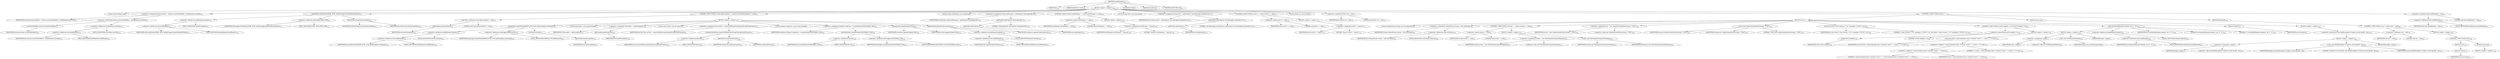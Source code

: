 digraph "buildFinished" {  
"257" [label = <(METHOD,buildFinished)<SUB>150</SUB>> ]
"258" [label = <(PARAM,this)<SUB>150</SUB>> ]
"259" [label = <(PARAM,BuildEvent event)<SUB>150</SUB>> ]
"260" [label = <(BLOCK,&lt;empty&gt;,&lt;empty&gt;)<SUB>150</SUB>> ]
"261" [label = <(LOCAL,long totalTime: long)> ]
"262" [label = <(&lt;operator&gt;.assignment,long totalTime = System.currentTimeMillis() - buildElement.startTime)<SUB>151</SUB>> ]
"263" [label = <(IDENTIFIER,totalTime,long totalTime = System.currentTimeMillis() - buildElement.startTime)<SUB>151</SUB>> ]
"264" [label = <(&lt;operator&gt;.subtraction,System.currentTimeMillis() - buildElement.startTime)<SUB>151</SUB>> ]
"265" [label = <(currentTimeMillis,System.currentTimeMillis())<SUB>151</SUB>> ]
"266" [label = <(IDENTIFIER,System,System.currentTimeMillis())<SUB>151</SUB>> ]
"267" [label = <(&lt;operator&gt;.fieldAccess,buildElement.startTime)<SUB>151</SUB>> ]
"268" [label = <(&lt;operator&gt;.fieldAccess,this.buildElement)<SUB>151</SUB>> ]
"269" [label = <(IDENTIFIER,this,System.currentTimeMillis() - buildElement.startTime)<SUB>151</SUB>> ]
"270" [label = <(FIELD_IDENTIFIER,buildElement,buildElement)<SUB>151</SUB>> ]
"271" [label = <(FIELD_IDENTIFIER,startTime,startTime)<SUB>151</SUB>> ]
"272" [label = <(setAttribute,setAttribute(TIME_ATTR, DefaultLogger.formatTime(totalTime)))<SUB>152</SUB>> ]
"273" [label = <(&lt;operator&gt;.fieldAccess,buildElement.element)<SUB>152</SUB>> ]
"274" [label = <(&lt;operator&gt;.fieldAccess,this.buildElement)<SUB>152</SUB>> ]
"275" [label = <(IDENTIFIER,this,setAttribute(TIME_ATTR, DefaultLogger.formatTime(totalTime)))<SUB>152</SUB>> ]
"276" [label = <(FIELD_IDENTIFIER,buildElement,buildElement)<SUB>152</SUB>> ]
"277" [label = <(FIELD_IDENTIFIER,element,element)<SUB>152</SUB>> ]
"278" [label = <(&lt;operator&gt;.fieldAccess,XmlLogger.TIME_ATTR)<SUB>152</SUB>> ]
"279" [label = <(IDENTIFIER,XmlLogger,setAttribute(TIME_ATTR, DefaultLogger.formatTime(totalTime)))<SUB>152</SUB>> ]
"280" [label = <(FIELD_IDENTIFIER,TIME_ATTR,TIME_ATTR)<SUB>152</SUB>> ]
"281" [label = <(formatTime,formatTime(totalTime))<SUB>153</SUB>> ]
"282" [label = <(IDENTIFIER,DefaultLogger,formatTime(totalTime))<SUB>153</SUB>> ]
"283" [label = <(IDENTIFIER,totalTime,formatTime(totalTime))<SUB>153</SUB>> ]
"284" [label = <(CONTROL_STRUCTURE,if (event.getException() != null),if (event.getException() != null))<SUB>155</SUB>> ]
"285" [label = <(&lt;operator&gt;.notEquals,event.getException() != null)<SUB>155</SUB>> ]
"286" [label = <(getException,getException())<SUB>155</SUB>> ]
"287" [label = <(IDENTIFIER,event,getException())<SUB>155</SUB>> ]
"288" [label = <(LITERAL,null,event.getException() != null)<SUB>155</SUB>> ]
"289" [label = <(BLOCK,&lt;empty&gt;,&lt;empty&gt;)<SUB>155</SUB>> ]
"290" [label = <(setAttribute,setAttribute(ERROR_ATTR, event.getException().toString()))<SUB>156</SUB>> ]
"291" [label = <(&lt;operator&gt;.fieldAccess,buildElement.element)<SUB>156</SUB>> ]
"292" [label = <(&lt;operator&gt;.fieldAccess,this.buildElement)<SUB>156</SUB>> ]
"293" [label = <(IDENTIFIER,this,setAttribute(ERROR_ATTR, event.getException().toString()))<SUB>156</SUB>> ]
"294" [label = <(FIELD_IDENTIFIER,buildElement,buildElement)<SUB>156</SUB>> ]
"295" [label = <(FIELD_IDENTIFIER,element,element)<SUB>156</SUB>> ]
"296" [label = <(&lt;operator&gt;.fieldAccess,XmlLogger.ERROR_ATTR)<SUB>156</SUB>> ]
"297" [label = <(IDENTIFIER,XmlLogger,setAttribute(ERROR_ATTR, event.getException().toString()))<SUB>156</SUB>> ]
"298" [label = <(FIELD_IDENTIFIER,ERROR_ATTR,ERROR_ATTR)<SUB>156</SUB>> ]
"299" [label = <(toString,toString())<SUB>157</SUB>> ]
"300" [label = <(getException,getException())<SUB>157</SUB>> ]
"301" [label = <(IDENTIFIER,event,getException())<SUB>157</SUB>> ]
"302" [label = <(LOCAL,Throwable t: java.lang.Throwable)> ]
"303" [label = <(&lt;operator&gt;.assignment,Throwable t = getException())<SUB>160</SUB>> ]
"304" [label = <(IDENTIFIER,t,Throwable t = getException())<SUB>160</SUB>> ]
"305" [label = <(getException,getException())<SUB>160</SUB>> ]
"306" [label = <(IDENTIFIER,event,getException())<SUB>160</SUB>> ]
"307" [label = <(LOCAL,Text errText: org.w3c.dom.Text)> ]
"308" [label = <(&lt;operator&gt;.assignment,Text errText = createCDATASection(StringUtils.getStackTrace(t)))<SUB>161</SUB>> ]
"309" [label = <(IDENTIFIER,errText,Text errText = createCDATASection(StringUtils.getStackTrace(t)))<SUB>161</SUB>> ]
"310" [label = <(createCDATASection,createCDATASection(StringUtils.getStackTrace(t)))<SUB>161</SUB>> ]
"311" [label = <(&lt;operator&gt;.fieldAccess,this.doc)<SUB>161</SUB>> ]
"312" [label = <(IDENTIFIER,this,createCDATASection(StringUtils.getStackTrace(t)))<SUB>161</SUB>> ]
"313" [label = <(FIELD_IDENTIFIER,doc,doc)<SUB>161</SUB>> ]
"314" [label = <(getStackTrace,getStackTrace(t))<SUB>161</SUB>> ]
"315" [label = <(IDENTIFIER,StringUtils,getStackTrace(t))<SUB>161</SUB>> ]
"316" [label = <(IDENTIFIER,t,getStackTrace(t))<SUB>161</SUB>> ]
"317" [label = <(LOCAL,Element stacktrace: org.w3c.dom.Element)> ]
"318" [label = <(&lt;operator&gt;.assignment,Element stacktrace = createElement(STACKTRACE_TAG))<SUB>162</SUB>> ]
"319" [label = <(IDENTIFIER,stacktrace,Element stacktrace = createElement(STACKTRACE_TAG))<SUB>162</SUB>> ]
"320" [label = <(createElement,createElement(STACKTRACE_TAG))<SUB>162</SUB>> ]
"321" [label = <(&lt;operator&gt;.fieldAccess,this.doc)<SUB>162</SUB>> ]
"322" [label = <(IDENTIFIER,this,createElement(STACKTRACE_TAG))<SUB>162</SUB>> ]
"323" [label = <(FIELD_IDENTIFIER,doc,doc)<SUB>162</SUB>> ]
"324" [label = <(&lt;operator&gt;.fieldAccess,XmlLogger.STACKTRACE_TAG)<SUB>162</SUB>> ]
"325" [label = <(IDENTIFIER,XmlLogger,createElement(STACKTRACE_TAG))<SUB>162</SUB>> ]
"326" [label = <(FIELD_IDENTIFIER,STACKTRACE_TAG,STACKTRACE_TAG)<SUB>162</SUB>> ]
"327" [label = <(appendChild,appendChild(errText))<SUB>163</SUB>> ]
"328" [label = <(IDENTIFIER,stacktrace,appendChild(errText))<SUB>163</SUB>> ]
"329" [label = <(IDENTIFIER,errText,appendChild(errText))<SUB>163</SUB>> ]
"330" [label = <(appendChild,appendChild(stacktrace))<SUB>164</SUB>> ]
"331" [label = <(&lt;operator&gt;.fieldAccess,buildElement.element)<SUB>164</SUB>> ]
"332" [label = <(&lt;operator&gt;.fieldAccess,this.buildElement)<SUB>164</SUB>> ]
"333" [label = <(IDENTIFIER,this,appendChild(stacktrace))<SUB>164</SUB>> ]
"334" [label = <(FIELD_IDENTIFIER,buildElement,buildElement)<SUB>164</SUB>> ]
"335" [label = <(FIELD_IDENTIFIER,element,element)<SUB>164</SUB>> ]
"336" [label = <(IDENTIFIER,stacktrace,appendChild(stacktrace))<SUB>164</SUB>> ]
"337" [label = <(LOCAL,String outFilename: java.lang.String)> ]
"338" [label = <(&lt;operator&gt;.assignment,String outFilename = getProperty(&quot;XmlLogger.file&quot;))<SUB>167</SUB>> ]
"339" [label = <(IDENTIFIER,outFilename,String outFilename = getProperty(&quot;XmlLogger.file&quot;))<SUB>167</SUB>> ]
"340" [label = <(getProperty,getProperty(&quot;XmlLogger.file&quot;))<SUB>167</SUB>> ]
"341" [label = <(getProject,getProject())<SUB>167</SUB>> ]
"342" [label = <(IDENTIFIER,event,getProject())<SUB>167</SUB>> ]
"343" [label = <(LITERAL,&quot;XmlLogger.file&quot;,getProperty(&quot;XmlLogger.file&quot;))<SUB>167</SUB>> ]
"344" [label = <(CONTROL_STRUCTURE,if (outFilename == null),if (outFilename == null))<SUB>168</SUB>> ]
"345" [label = <(&lt;operator&gt;.equals,outFilename == null)<SUB>168</SUB>> ]
"346" [label = <(IDENTIFIER,outFilename,outFilename == null)<SUB>168</SUB>> ]
"347" [label = <(LITERAL,null,outFilename == null)<SUB>168</SUB>> ]
"348" [label = <(BLOCK,&lt;empty&gt;,&lt;empty&gt;)<SUB>168</SUB>> ]
"349" [label = <(&lt;operator&gt;.assignment,outFilename = &quot;log.xml&quot;)<SUB>169</SUB>> ]
"350" [label = <(IDENTIFIER,outFilename,outFilename = &quot;log.xml&quot;)<SUB>169</SUB>> ]
"351" [label = <(LITERAL,&quot;log.xml&quot;,outFilename = &quot;log.xml&quot;)<SUB>169</SUB>> ]
"352" [label = <(LOCAL,String xslUri: java.lang.String)> ]
"353" [label = <(&lt;operator&gt;.assignment,String xslUri = getProperty(&quot;ant.XmlLogger.stylesheet.uri&quot;))<SUB>171</SUB>> ]
"354" [label = <(IDENTIFIER,xslUri,String xslUri = getProperty(&quot;ant.XmlLogger.stylesheet.uri&quot;))<SUB>171</SUB>> ]
"355" [label = <(getProperty,getProperty(&quot;ant.XmlLogger.stylesheet.uri&quot;))<SUB>172</SUB>> ]
"356" [label = <(getProject,getProject())<SUB>172</SUB>> ]
"357" [label = <(IDENTIFIER,event,getProject())<SUB>172</SUB>> ]
"358" [label = <(LITERAL,&quot;ant.XmlLogger.stylesheet.uri&quot;,getProperty(&quot;ant.XmlLogger.stylesheet.uri&quot;))<SUB>172</SUB>> ]
"359" [label = <(CONTROL_STRUCTURE,if (xslUri == null),if (xslUri == null))<SUB>173</SUB>> ]
"360" [label = <(&lt;operator&gt;.equals,xslUri == null)<SUB>173</SUB>> ]
"361" [label = <(IDENTIFIER,xslUri,xslUri == null)<SUB>173</SUB>> ]
"362" [label = <(LITERAL,null,xslUri == null)<SUB>173</SUB>> ]
"363" [label = <(BLOCK,&lt;empty&gt;,&lt;empty&gt;)<SUB>173</SUB>> ]
"364" [label = <(&lt;operator&gt;.assignment,xslUri = &quot;log.xsl&quot;)<SUB>174</SUB>> ]
"365" [label = <(IDENTIFIER,xslUri,xslUri = &quot;log.xsl&quot;)<SUB>174</SUB>> ]
"366" [label = <(LITERAL,&quot;log.xsl&quot;,xslUri = &quot;log.xsl&quot;)<SUB>174</SUB>> ]
"20" [label = <(LOCAL,Writer out: java.io.Writer)> ]
"367" [label = <(&lt;operator&gt;.assignment,Writer out = null)<SUB>176</SUB>> ]
"368" [label = <(IDENTIFIER,out,Writer out = null)<SUB>176</SUB>> ]
"369" [label = <(LITERAL,null,Writer out = null)<SUB>176</SUB>> ]
"370" [label = <(CONTROL_STRUCTURE,try,try)<SUB>177</SUB>> ]
"371" [label = <(BLOCK,try,try)<SUB>177</SUB>> ]
"18" [label = <(LOCAL,OutputStream stream: java.io.OutputStream)> ]
"372" [label = <(&lt;operator&gt;.assignment,OutputStream stream = this.outStream)<SUB>180</SUB>> ]
"373" [label = <(IDENTIFIER,stream,OutputStream stream = this.outStream)<SUB>180</SUB>> ]
"374" [label = <(&lt;operator&gt;.fieldAccess,this.outStream)<SUB>180</SUB>> ]
"375" [label = <(IDENTIFIER,this,OutputStream stream = this.outStream)<SUB>180</SUB>> ]
"376" [label = <(FIELD_IDENTIFIER,outStream,outStream)<SUB>180</SUB>> ]
"377" [label = <(CONTROL_STRUCTURE,if (stream == null),if (stream == null))<SUB>181</SUB>> ]
"378" [label = <(&lt;operator&gt;.equals,stream == null)<SUB>181</SUB>> ]
"379" [label = <(IDENTIFIER,stream,stream == null)<SUB>181</SUB>> ]
"380" [label = <(LITERAL,null,stream == null)<SUB>181</SUB>> ]
"381" [label = <(BLOCK,&lt;empty&gt;,&lt;empty&gt;)<SUB>181</SUB>> ]
"382" [label = <(&lt;operator&gt;.assignment,stream = new FileOutputStream(outFilename))<SUB>182</SUB>> ]
"383" [label = <(IDENTIFIER,stream,stream = new FileOutputStream(outFilename))<SUB>182</SUB>> ]
"384" [label = <(&lt;operator&gt;.alloc,new FileOutputStream(outFilename))<SUB>182</SUB>> ]
"385" [label = <(&lt;init&gt;,new FileOutputStream(outFilename))<SUB>182</SUB>> ]
"17" [label = <(IDENTIFIER,stream,new FileOutputStream(outFilename))<SUB>182</SUB>> ]
"386" [label = <(IDENTIFIER,outFilename,new FileOutputStream(outFilename))<SUB>182</SUB>> ]
"387" [label = <(&lt;operator&gt;.assignment,out = new OutputStreamWriter(stream, &quot;UTF8&quot;))<SUB>184</SUB>> ]
"388" [label = <(IDENTIFIER,out,out = new OutputStreamWriter(stream, &quot;UTF8&quot;))<SUB>184</SUB>> ]
"389" [label = <(&lt;operator&gt;.alloc,new OutputStreamWriter(stream, &quot;UTF8&quot;))<SUB>184</SUB>> ]
"390" [label = <(&lt;init&gt;,new OutputStreamWriter(stream, &quot;UTF8&quot;))<SUB>184</SUB>> ]
"19" [label = <(IDENTIFIER,out,new OutputStreamWriter(stream, &quot;UTF8&quot;))<SUB>184</SUB>> ]
"391" [label = <(IDENTIFIER,stream,new OutputStreamWriter(stream, &quot;UTF8&quot;))<SUB>184</SUB>> ]
"392" [label = <(LITERAL,&quot;UTF8&quot;,new OutputStreamWriter(stream, &quot;UTF8&quot;))<SUB>184</SUB>> ]
"393" [label = <(write,out.write(&quot;&lt;?xml version=\&quot;1.0\&quot; encoding=\&quot;UTF-8\&quot;?&gt;\n&quot;))<SUB>185</SUB>> ]
"394" [label = <(IDENTIFIER,out,out.write(&quot;&lt;?xml version=\&quot;1.0\&quot; encoding=\&quot;UTF-8\&quot;?&gt;\n&quot;))<SUB>185</SUB>> ]
"395" [label = <(LITERAL,&quot;&lt;?xml version=\&quot;1.0\&quot; encoding=\&quot;UTF-8\&quot;?&gt;\n&quot;,out.write(&quot;&lt;?xml version=\&quot;1.0\&quot; encoding=\&quot;UTF-8\&quot;?&gt;\n&quot;))<SUB>185</SUB>> ]
"396" [label = <(CONTROL_STRUCTURE,if (xslUri.length() &gt; 0),if (xslUri.length() &gt; 0))<SUB>186</SUB>> ]
"397" [label = <(&lt;operator&gt;.greaterThan,xslUri.length() &gt; 0)<SUB>186</SUB>> ]
"398" [label = <(length,xslUri.length())<SUB>186</SUB>> ]
"399" [label = <(IDENTIFIER,xslUri,xslUri.length())<SUB>186</SUB>> ]
"400" [label = <(LITERAL,0,xslUri.length() &gt; 0)<SUB>186</SUB>> ]
"401" [label = <(BLOCK,&lt;empty&gt;,&lt;empty&gt;)<SUB>186</SUB>> ]
"402" [label = <(write,out.write(&quot;&lt;?xml-stylesheet type=\&quot;text/xsl\&quot; href=\&quot;&quot; + xslUri + &quot;\&quot;?&gt;\n\n&quot;))<SUB>187</SUB>> ]
"403" [label = <(IDENTIFIER,out,out.write(&quot;&lt;?xml-stylesheet type=\&quot;text/xsl\&quot; href=\&quot;&quot; + xslUri + &quot;\&quot;?&gt;\n\n&quot;))<SUB>187</SUB>> ]
"404" [label = <(&lt;operator&gt;.addition,&quot;&lt;?xml-stylesheet type=\&quot;text/xsl\&quot; href=\&quot;&quot; + xslUri + &quot;\&quot;?&gt;\n\n&quot;)<SUB>187</SUB>> ]
"405" [label = <(&lt;operator&gt;.addition,&quot;&lt;?xml-stylesheet type=\&quot;text/xsl\&quot; href=\&quot;&quot; + xslUri)<SUB>187</SUB>> ]
"406" [label = <(LITERAL,&quot;&lt;?xml-stylesheet type=\&quot;text/xsl\&quot; href=\&quot;&quot;,&quot;&lt;?xml-stylesheet type=\&quot;text/xsl\&quot; href=\&quot;&quot; + xslUri)<SUB>187</SUB>> ]
"407" [label = <(IDENTIFIER,xslUri,&quot;&lt;?xml-stylesheet type=\&quot;text/xsl\&quot; href=\&quot;&quot; + xslUri)<SUB>188</SUB>> ]
"408" [label = <(LITERAL,&quot;\&quot;?&gt;\n\n&quot;,&quot;&lt;?xml-stylesheet type=\&quot;text/xsl\&quot; href=\&quot;&quot; + xslUri + &quot;\&quot;?&gt;\n\n&quot;)<SUB>188</SUB>> ]
"409" [label = <(write,write(buildElement.element, out, 0, &quot;\t&quot;))<SUB>190</SUB>> ]
"410" [label = <(BLOCK,&lt;empty&gt;,&lt;empty&gt;)<SUB>190</SUB>> ]
"411" [label = <(&lt;operator&gt;.assignment,&lt;empty&gt;)> ]
"412" [label = <(IDENTIFIER,$obj7,&lt;empty&gt;)> ]
"413" [label = <(&lt;operator&gt;.alloc,new DOMElementWriter())<SUB>190</SUB>> ]
"414" [label = <(&lt;init&gt;,new DOMElementWriter())<SUB>190</SUB>> ]
"415" [label = <(IDENTIFIER,$obj7,new DOMElementWriter())> ]
"416" [label = <(IDENTIFIER,$obj7,&lt;empty&gt;)> ]
"417" [label = <(&lt;operator&gt;.fieldAccess,buildElement.element)<SUB>190</SUB>> ]
"418" [label = <(&lt;operator&gt;.fieldAccess,this.buildElement)<SUB>190</SUB>> ]
"419" [label = <(IDENTIFIER,this,write(buildElement.element, out, 0, &quot;\t&quot;))<SUB>190</SUB>> ]
"420" [label = <(FIELD_IDENTIFIER,buildElement,buildElement)<SUB>190</SUB>> ]
"421" [label = <(FIELD_IDENTIFIER,element,element)<SUB>190</SUB>> ]
"422" [label = <(IDENTIFIER,out,write(buildElement.element, out, 0, &quot;\t&quot;))<SUB>190</SUB>> ]
"423" [label = <(LITERAL,0,write(buildElement.element, out, 0, &quot;\t&quot;))<SUB>190</SUB>> ]
"424" [label = <(LITERAL,&quot;\t&quot;,write(buildElement.element, out, 0, &quot;\t&quot;))<SUB>190</SUB>> ]
"425" [label = <(flush,out.flush())<SUB>191</SUB>> ]
"426" [label = <(IDENTIFIER,out,out.flush())<SUB>191</SUB>> ]
"427" [label = <(BLOCK,catch,catch)> ]
"428" [label = <(BLOCK,&lt;empty&gt;,&lt;empty&gt;)<SUB>192</SUB>> ]
"429" [label = <(&lt;operator&gt;.throw,throw new BuildException(&quot;Unable to write log file&quot;, exc);)<SUB>193</SUB>> ]
"430" [label = <(BLOCK,&lt;empty&gt;,&lt;empty&gt;)<SUB>193</SUB>> ]
"431" [label = <(&lt;operator&gt;.assignment,&lt;empty&gt;)> ]
"432" [label = <(IDENTIFIER,$obj8,&lt;empty&gt;)> ]
"433" [label = <(&lt;operator&gt;.alloc,new BuildException(&quot;Unable to write log file&quot;, exc))<SUB>193</SUB>> ]
"434" [label = <(&lt;init&gt;,new BuildException(&quot;Unable to write log file&quot;, exc))<SUB>193</SUB>> ]
"435" [label = <(IDENTIFIER,$obj8,new BuildException(&quot;Unable to write log file&quot;, exc))> ]
"436" [label = <(LITERAL,&quot;Unable to write log file&quot;,new BuildException(&quot;Unable to write log file&quot;, exc))<SUB>193</SUB>> ]
"437" [label = <(IDENTIFIER,exc,new BuildException(&quot;Unable to write log file&quot;, exc))<SUB>193</SUB>> ]
"438" [label = <(IDENTIFIER,$obj8,&lt;empty&gt;)> ]
"439" [label = <(BLOCK,finally,finally)<SUB>194</SUB>> ]
"440" [label = <(CONTROL_STRUCTURE,if (out != null),if (out != null))<SUB>195</SUB>> ]
"441" [label = <(&lt;operator&gt;.notEquals,out != null)<SUB>195</SUB>> ]
"442" [label = <(IDENTIFIER,out,out != null)<SUB>195</SUB>> ]
"443" [label = <(LITERAL,null,out != null)<SUB>195</SUB>> ]
"444" [label = <(BLOCK,&lt;empty&gt;,&lt;empty&gt;)<SUB>195</SUB>> ]
"445" [label = <(CONTROL_STRUCTURE,try,try)<SUB>196</SUB>> ]
"446" [label = <(BLOCK,try,try)<SUB>196</SUB>> ]
"447" [label = <(close,out.close())<SUB>197</SUB>> ]
"448" [label = <(IDENTIFIER,out,out.close())<SUB>197</SUB>> ]
"449" [label = <(BLOCK,catch,catch)> ]
"450" [label = <(BLOCK,&lt;empty&gt;,&lt;empty&gt;)<SUB>198</SUB>> ]
"451" [label = <(&lt;operator&gt;.assignment,this.buildElement = null)<SUB>203</SUB>> ]
"452" [label = <(&lt;operator&gt;.fieldAccess,this.buildElement)<SUB>203</SUB>> ]
"453" [label = <(IDENTIFIER,this,this.buildElement = null)<SUB>203</SUB>> ]
"454" [label = <(FIELD_IDENTIFIER,buildElement,buildElement)<SUB>203</SUB>> ]
"455" [label = <(LITERAL,null,this.buildElement = null)<SUB>203</SUB>> ]
"456" [label = <(MODIFIER,PUBLIC)> ]
"457" [label = <(MODIFIER,VIRTUAL)> ]
"458" [label = <(METHOD_RETURN,void)<SUB>150</SUB>> ]
  "257" -> "258" 
  "257" -> "259" 
  "257" -> "260" 
  "257" -> "456" 
  "257" -> "457" 
  "257" -> "458" 
  "260" -> "261" 
  "260" -> "262" 
  "260" -> "272" 
  "260" -> "284" 
  "260" -> "337" 
  "260" -> "338" 
  "260" -> "344" 
  "260" -> "352" 
  "260" -> "353" 
  "260" -> "359" 
  "260" -> "20" 
  "260" -> "367" 
  "260" -> "370" 
  "260" -> "451" 
  "262" -> "263" 
  "262" -> "264" 
  "264" -> "265" 
  "264" -> "267" 
  "265" -> "266" 
  "267" -> "268" 
  "267" -> "271" 
  "268" -> "269" 
  "268" -> "270" 
  "272" -> "273" 
  "272" -> "278" 
  "272" -> "281" 
  "273" -> "274" 
  "273" -> "277" 
  "274" -> "275" 
  "274" -> "276" 
  "278" -> "279" 
  "278" -> "280" 
  "281" -> "282" 
  "281" -> "283" 
  "284" -> "285" 
  "284" -> "289" 
  "285" -> "286" 
  "285" -> "288" 
  "286" -> "287" 
  "289" -> "290" 
  "289" -> "302" 
  "289" -> "303" 
  "289" -> "307" 
  "289" -> "308" 
  "289" -> "317" 
  "289" -> "318" 
  "289" -> "327" 
  "289" -> "330" 
  "290" -> "291" 
  "290" -> "296" 
  "290" -> "299" 
  "291" -> "292" 
  "291" -> "295" 
  "292" -> "293" 
  "292" -> "294" 
  "296" -> "297" 
  "296" -> "298" 
  "299" -> "300" 
  "300" -> "301" 
  "303" -> "304" 
  "303" -> "305" 
  "305" -> "306" 
  "308" -> "309" 
  "308" -> "310" 
  "310" -> "311" 
  "310" -> "314" 
  "311" -> "312" 
  "311" -> "313" 
  "314" -> "315" 
  "314" -> "316" 
  "318" -> "319" 
  "318" -> "320" 
  "320" -> "321" 
  "320" -> "324" 
  "321" -> "322" 
  "321" -> "323" 
  "324" -> "325" 
  "324" -> "326" 
  "327" -> "328" 
  "327" -> "329" 
  "330" -> "331" 
  "330" -> "336" 
  "331" -> "332" 
  "331" -> "335" 
  "332" -> "333" 
  "332" -> "334" 
  "338" -> "339" 
  "338" -> "340" 
  "340" -> "341" 
  "340" -> "343" 
  "341" -> "342" 
  "344" -> "345" 
  "344" -> "348" 
  "345" -> "346" 
  "345" -> "347" 
  "348" -> "349" 
  "349" -> "350" 
  "349" -> "351" 
  "353" -> "354" 
  "353" -> "355" 
  "355" -> "356" 
  "355" -> "358" 
  "356" -> "357" 
  "359" -> "360" 
  "359" -> "363" 
  "360" -> "361" 
  "360" -> "362" 
  "363" -> "364" 
  "364" -> "365" 
  "364" -> "366" 
  "367" -> "368" 
  "367" -> "369" 
  "370" -> "371" 
  "370" -> "427" 
  "370" -> "439" 
  "371" -> "18" 
  "371" -> "372" 
  "371" -> "377" 
  "371" -> "387" 
  "371" -> "390" 
  "371" -> "393" 
  "371" -> "396" 
  "371" -> "409" 
  "371" -> "425" 
  "372" -> "373" 
  "372" -> "374" 
  "374" -> "375" 
  "374" -> "376" 
  "377" -> "378" 
  "377" -> "381" 
  "378" -> "379" 
  "378" -> "380" 
  "381" -> "382" 
  "381" -> "385" 
  "382" -> "383" 
  "382" -> "384" 
  "385" -> "17" 
  "385" -> "386" 
  "387" -> "388" 
  "387" -> "389" 
  "390" -> "19" 
  "390" -> "391" 
  "390" -> "392" 
  "393" -> "394" 
  "393" -> "395" 
  "396" -> "397" 
  "396" -> "401" 
  "397" -> "398" 
  "397" -> "400" 
  "398" -> "399" 
  "401" -> "402" 
  "402" -> "403" 
  "402" -> "404" 
  "404" -> "405" 
  "404" -> "408" 
  "405" -> "406" 
  "405" -> "407" 
  "409" -> "410" 
  "409" -> "417" 
  "409" -> "422" 
  "409" -> "423" 
  "409" -> "424" 
  "410" -> "411" 
  "410" -> "414" 
  "410" -> "416" 
  "411" -> "412" 
  "411" -> "413" 
  "414" -> "415" 
  "417" -> "418" 
  "417" -> "421" 
  "418" -> "419" 
  "418" -> "420" 
  "425" -> "426" 
  "427" -> "428" 
  "428" -> "429" 
  "429" -> "430" 
  "430" -> "431" 
  "430" -> "434" 
  "430" -> "438" 
  "431" -> "432" 
  "431" -> "433" 
  "434" -> "435" 
  "434" -> "436" 
  "434" -> "437" 
  "439" -> "440" 
  "440" -> "441" 
  "440" -> "444" 
  "441" -> "442" 
  "441" -> "443" 
  "444" -> "445" 
  "445" -> "446" 
  "445" -> "449" 
  "446" -> "447" 
  "447" -> "448" 
  "449" -> "450" 
  "451" -> "452" 
  "451" -> "455" 
  "452" -> "453" 
  "452" -> "454" 
}
